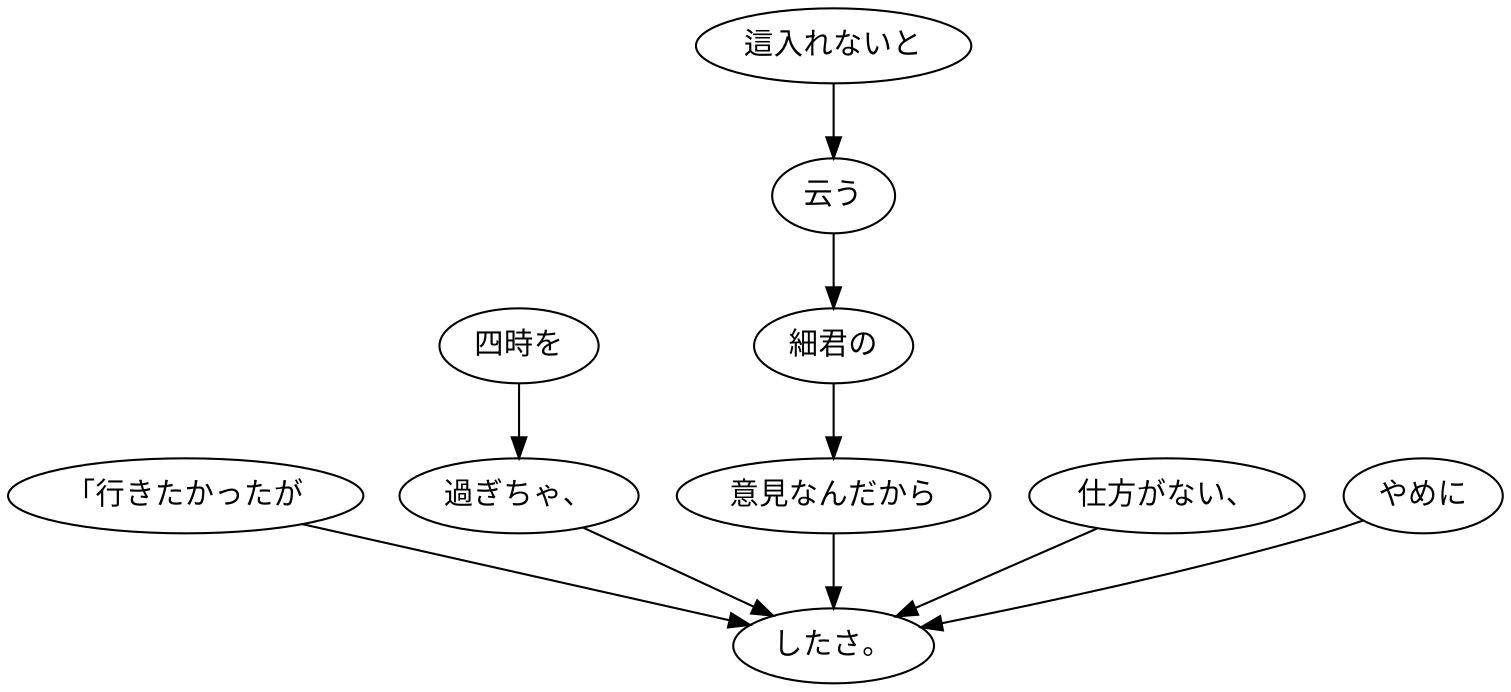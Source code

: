 digraph graph1241 {
	node0 [label="「行きたかったが"];
	node1 [label="四時を"];
	node2 [label="過ぎちゃ、"];
	node3 [label="這入れないと"];
	node4 [label="云う"];
	node5 [label="細君の"];
	node6 [label="意見なんだから"];
	node7 [label="仕方がない、"];
	node8 [label="やめに"];
	node9 [label="したさ。"];
	node0 -> node9;
	node1 -> node2;
	node2 -> node9;
	node3 -> node4;
	node4 -> node5;
	node5 -> node6;
	node6 -> node9;
	node7 -> node9;
	node8 -> node9;
}
